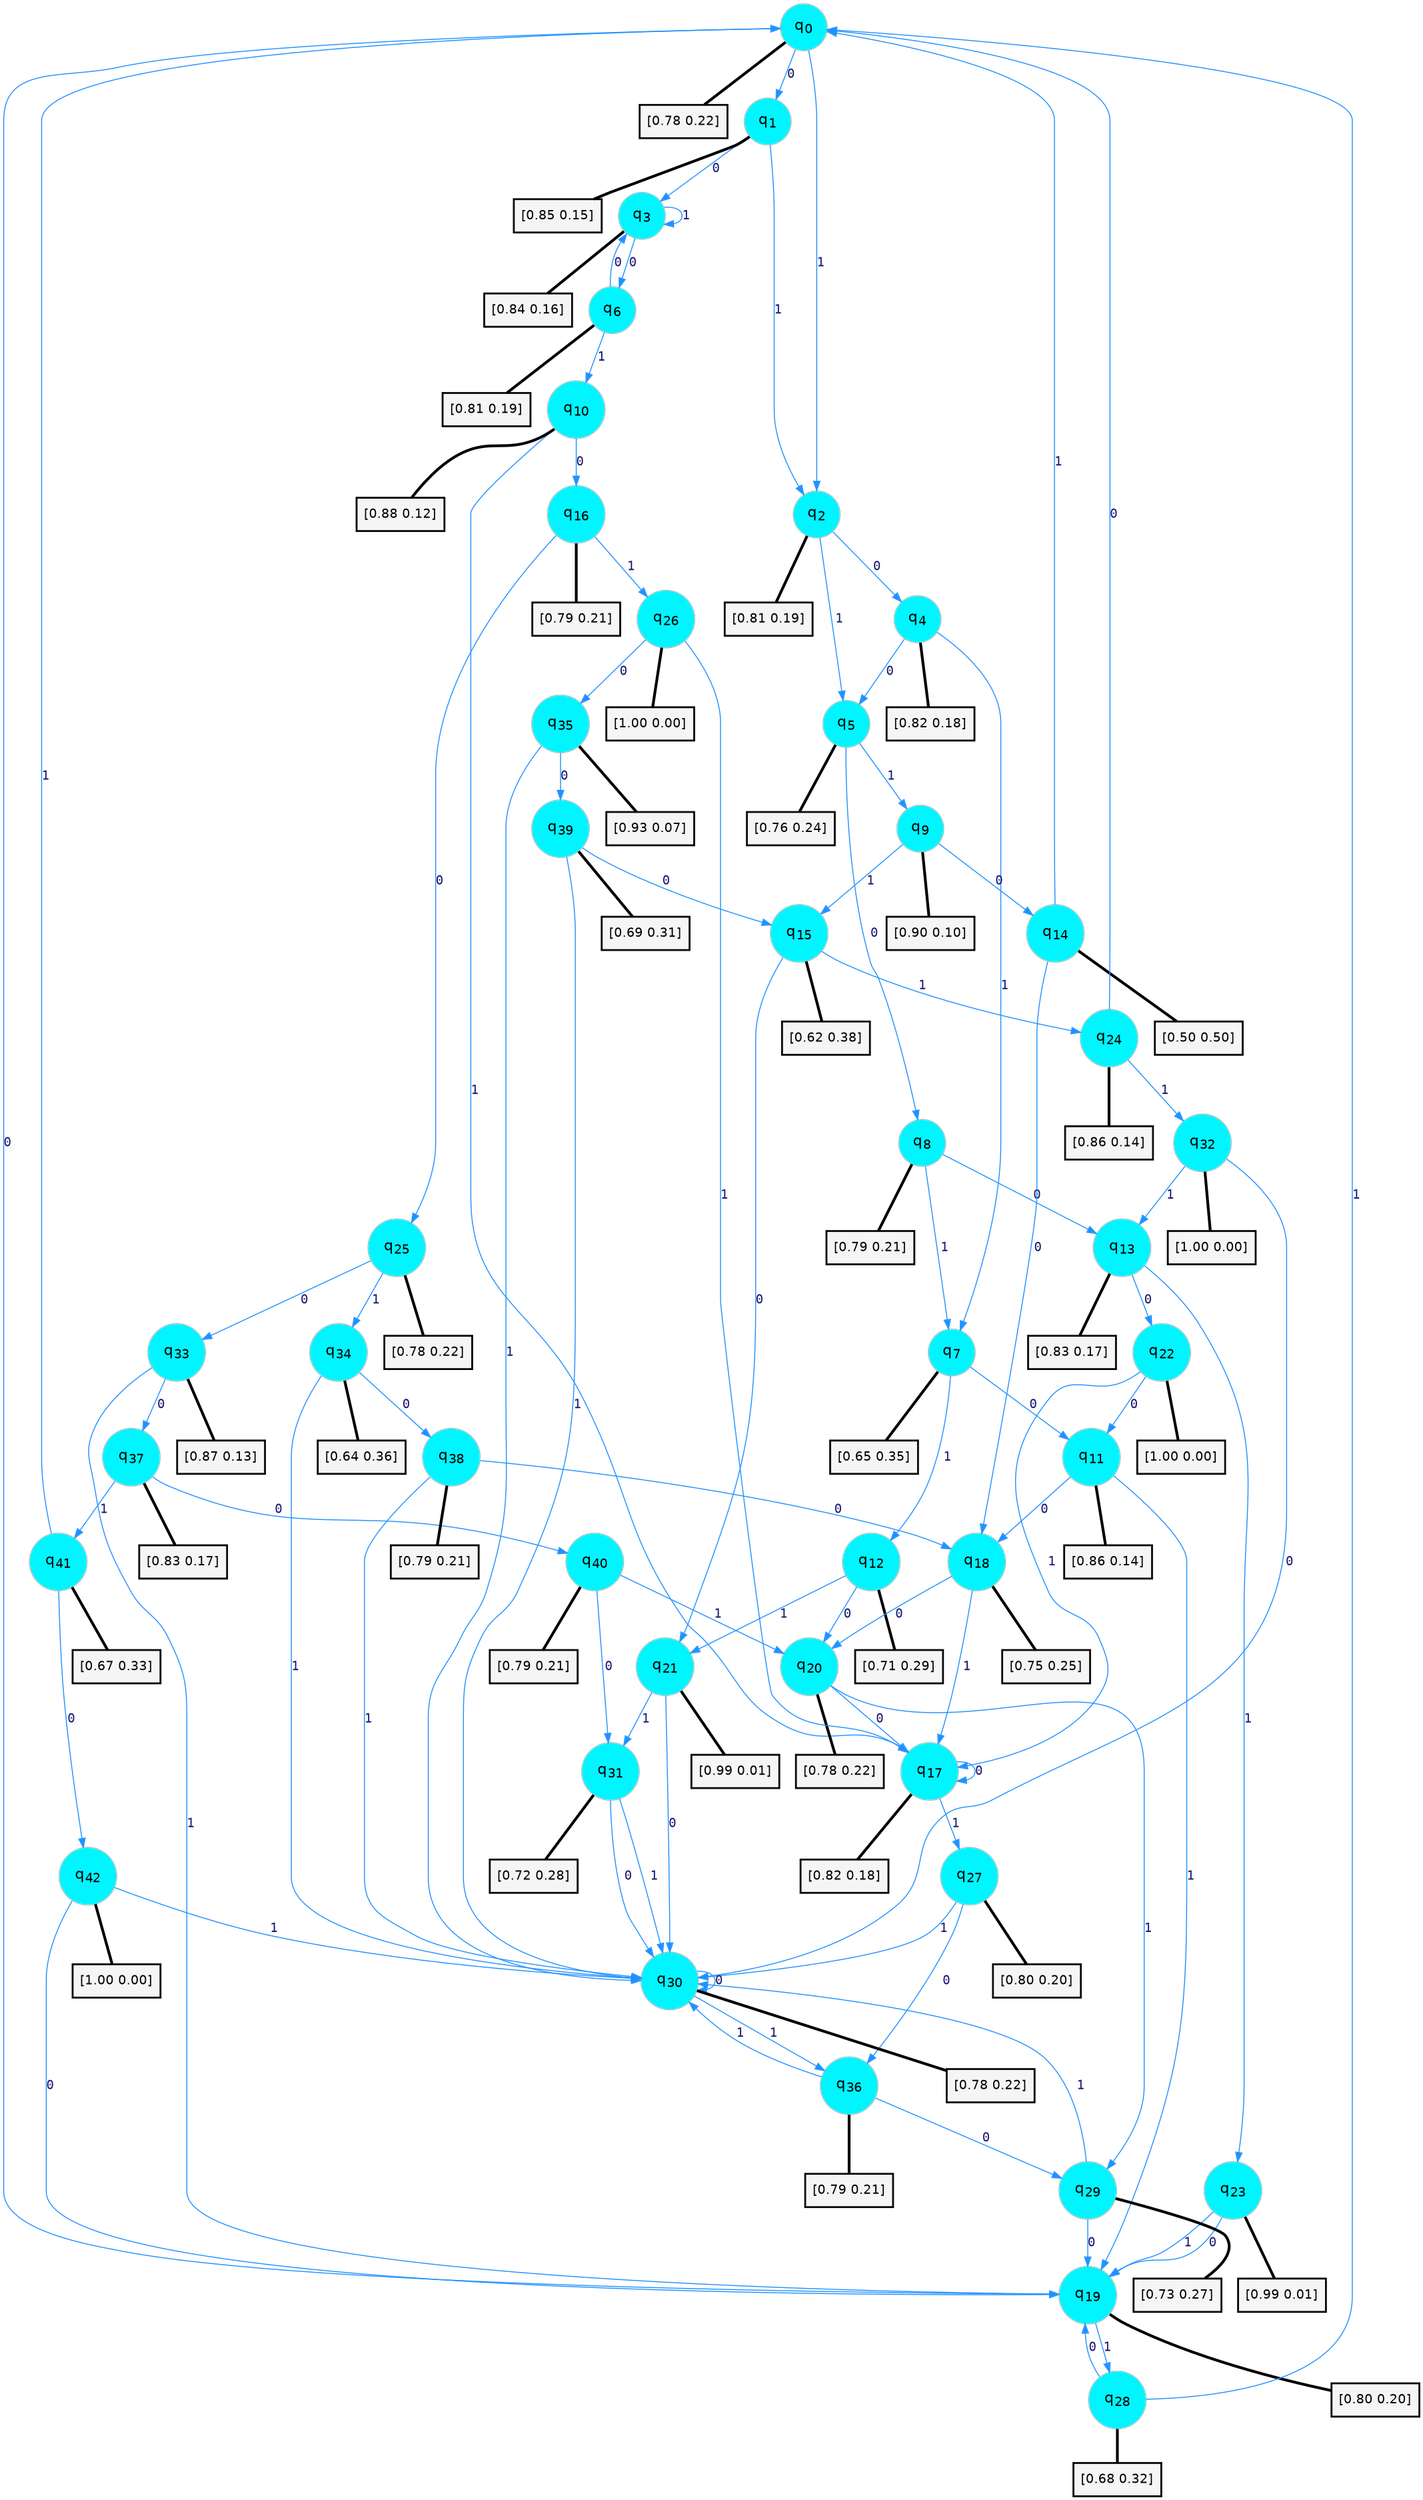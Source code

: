 digraph G {
graph [
bgcolor=transparent, dpi=300, rankdir=TD, size="40,25"];
node [
color=gray, fillcolor=turquoise1, fontcolor=black, fontname=Helvetica, fontsize=16, fontweight=bold, shape=circle, style=filled];
edge [
arrowsize=1, color=dodgerblue1, fontcolor=midnightblue, fontname=courier, fontweight=bold, penwidth=1, style=solid, weight=20];
0[label=<q<SUB>0</SUB>>];
1[label=<q<SUB>1</SUB>>];
2[label=<q<SUB>2</SUB>>];
3[label=<q<SUB>3</SUB>>];
4[label=<q<SUB>4</SUB>>];
5[label=<q<SUB>5</SUB>>];
6[label=<q<SUB>6</SUB>>];
7[label=<q<SUB>7</SUB>>];
8[label=<q<SUB>8</SUB>>];
9[label=<q<SUB>9</SUB>>];
10[label=<q<SUB>10</SUB>>];
11[label=<q<SUB>11</SUB>>];
12[label=<q<SUB>12</SUB>>];
13[label=<q<SUB>13</SUB>>];
14[label=<q<SUB>14</SUB>>];
15[label=<q<SUB>15</SUB>>];
16[label=<q<SUB>16</SUB>>];
17[label=<q<SUB>17</SUB>>];
18[label=<q<SUB>18</SUB>>];
19[label=<q<SUB>19</SUB>>];
20[label=<q<SUB>20</SUB>>];
21[label=<q<SUB>21</SUB>>];
22[label=<q<SUB>22</SUB>>];
23[label=<q<SUB>23</SUB>>];
24[label=<q<SUB>24</SUB>>];
25[label=<q<SUB>25</SUB>>];
26[label=<q<SUB>26</SUB>>];
27[label=<q<SUB>27</SUB>>];
28[label=<q<SUB>28</SUB>>];
29[label=<q<SUB>29</SUB>>];
30[label=<q<SUB>30</SUB>>];
31[label=<q<SUB>31</SUB>>];
32[label=<q<SUB>32</SUB>>];
33[label=<q<SUB>33</SUB>>];
34[label=<q<SUB>34</SUB>>];
35[label=<q<SUB>35</SUB>>];
36[label=<q<SUB>36</SUB>>];
37[label=<q<SUB>37</SUB>>];
38[label=<q<SUB>38</SUB>>];
39[label=<q<SUB>39</SUB>>];
40[label=<q<SUB>40</SUB>>];
41[label=<q<SUB>41</SUB>>];
42[label=<q<SUB>42</SUB>>];
43[label="[0.78 0.22]", shape=box,fontcolor=black, fontname=Helvetica, fontsize=14, penwidth=2, fillcolor=whitesmoke,color=black];
44[label="[0.85 0.15]", shape=box,fontcolor=black, fontname=Helvetica, fontsize=14, penwidth=2, fillcolor=whitesmoke,color=black];
45[label="[0.81 0.19]", shape=box,fontcolor=black, fontname=Helvetica, fontsize=14, penwidth=2, fillcolor=whitesmoke,color=black];
46[label="[0.84 0.16]", shape=box,fontcolor=black, fontname=Helvetica, fontsize=14, penwidth=2, fillcolor=whitesmoke,color=black];
47[label="[0.82 0.18]", shape=box,fontcolor=black, fontname=Helvetica, fontsize=14, penwidth=2, fillcolor=whitesmoke,color=black];
48[label="[0.76 0.24]", shape=box,fontcolor=black, fontname=Helvetica, fontsize=14, penwidth=2, fillcolor=whitesmoke,color=black];
49[label="[0.81 0.19]", shape=box,fontcolor=black, fontname=Helvetica, fontsize=14, penwidth=2, fillcolor=whitesmoke,color=black];
50[label="[0.65 0.35]", shape=box,fontcolor=black, fontname=Helvetica, fontsize=14, penwidth=2, fillcolor=whitesmoke,color=black];
51[label="[0.79 0.21]", shape=box,fontcolor=black, fontname=Helvetica, fontsize=14, penwidth=2, fillcolor=whitesmoke,color=black];
52[label="[0.90 0.10]", shape=box,fontcolor=black, fontname=Helvetica, fontsize=14, penwidth=2, fillcolor=whitesmoke,color=black];
53[label="[0.88 0.12]", shape=box,fontcolor=black, fontname=Helvetica, fontsize=14, penwidth=2, fillcolor=whitesmoke,color=black];
54[label="[0.86 0.14]", shape=box,fontcolor=black, fontname=Helvetica, fontsize=14, penwidth=2, fillcolor=whitesmoke,color=black];
55[label="[0.71 0.29]", shape=box,fontcolor=black, fontname=Helvetica, fontsize=14, penwidth=2, fillcolor=whitesmoke,color=black];
56[label="[0.83 0.17]", shape=box,fontcolor=black, fontname=Helvetica, fontsize=14, penwidth=2, fillcolor=whitesmoke,color=black];
57[label="[0.50 0.50]", shape=box,fontcolor=black, fontname=Helvetica, fontsize=14, penwidth=2, fillcolor=whitesmoke,color=black];
58[label="[0.62 0.38]", shape=box,fontcolor=black, fontname=Helvetica, fontsize=14, penwidth=2, fillcolor=whitesmoke,color=black];
59[label="[0.79 0.21]", shape=box,fontcolor=black, fontname=Helvetica, fontsize=14, penwidth=2, fillcolor=whitesmoke,color=black];
60[label="[0.82 0.18]", shape=box,fontcolor=black, fontname=Helvetica, fontsize=14, penwidth=2, fillcolor=whitesmoke,color=black];
61[label="[0.75 0.25]", shape=box,fontcolor=black, fontname=Helvetica, fontsize=14, penwidth=2, fillcolor=whitesmoke,color=black];
62[label="[0.80 0.20]", shape=box,fontcolor=black, fontname=Helvetica, fontsize=14, penwidth=2, fillcolor=whitesmoke,color=black];
63[label="[0.78 0.22]", shape=box,fontcolor=black, fontname=Helvetica, fontsize=14, penwidth=2, fillcolor=whitesmoke,color=black];
64[label="[0.99 0.01]", shape=box,fontcolor=black, fontname=Helvetica, fontsize=14, penwidth=2, fillcolor=whitesmoke,color=black];
65[label="[1.00 0.00]", shape=box,fontcolor=black, fontname=Helvetica, fontsize=14, penwidth=2, fillcolor=whitesmoke,color=black];
66[label="[0.99 0.01]", shape=box,fontcolor=black, fontname=Helvetica, fontsize=14, penwidth=2, fillcolor=whitesmoke,color=black];
67[label="[0.86 0.14]", shape=box,fontcolor=black, fontname=Helvetica, fontsize=14, penwidth=2, fillcolor=whitesmoke,color=black];
68[label="[0.78 0.22]", shape=box,fontcolor=black, fontname=Helvetica, fontsize=14, penwidth=2, fillcolor=whitesmoke,color=black];
69[label="[1.00 0.00]", shape=box,fontcolor=black, fontname=Helvetica, fontsize=14, penwidth=2, fillcolor=whitesmoke,color=black];
70[label="[0.80 0.20]", shape=box,fontcolor=black, fontname=Helvetica, fontsize=14, penwidth=2, fillcolor=whitesmoke,color=black];
71[label="[0.68 0.32]", shape=box,fontcolor=black, fontname=Helvetica, fontsize=14, penwidth=2, fillcolor=whitesmoke,color=black];
72[label="[0.73 0.27]", shape=box,fontcolor=black, fontname=Helvetica, fontsize=14, penwidth=2, fillcolor=whitesmoke,color=black];
73[label="[0.78 0.22]", shape=box,fontcolor=black, fontname=Helvetica, fontsize=14, penwidth=2, fillcolor=whitesmoke,color=black];
74[label="[0.72 0.28]", shape=box,fontcolor=black, fontname=Helvetica, fontsize=14, penwidth=2, fillcolor=whitesmoke,color=black];
75[label="[1.00 0.00]", shape=box,fontcolor=black, fontname=Helvetica, fontsize=14, penwidth=2, fillcolor=whitesmoke,color=black];
76[label="[0.87 0.13]", shape=box,fontcolor=black, fontname=Helvetica, fontsize=14, penwidth=2, fillcolor=whitesmoke,color=black];
77[label="[0.64 0.36]", shape=box,fontcolor=black, fontname=Helvetica, fontsize=14, penwidth=2, fillcolor=whitesmoke,color=black];
78[label="[0.93 0.07]", shape=box,fontcolor=black, fontname=Helvetica, fontsize=14, penwidth=2, fillcolor=whitesmoke,color=black];
79[label="[0.79 0.21]", shape=box,fontcolor=black, fontname=Helvetica, fontsize=14, penwidth=2, fillcolor=whitesmoke,color=black];
80[label="[0.83 0.17]", shape=box,fontcolor=black, fontname=Helvetica, fontsize=14, penwidth=2, fillcolor=whitesmoke,color=black];
81[label="[0.79 0.21]", shape=box,fontcolor=black, fontname=Helvetica, fontsize=14, penwidth=2, fillcolor=whitesmoke,color=black];
82[label="[0.69 0.31]", shape=box,fontcolor=black, fontname=Helvetica, fontsize=14, penwidth=2, fillcolor=whitesmoke,color=black];
83[label="[0.79 0.21]", shape=box,fontcolor=black, fontname=Helvetica, fontsize=14, penwidth=2, fillcolor=whitesmoke,color=black];
84[label="[0.67 0.33]", shape=box,fontcolor=black, fontname=Helvetica, fontsize=14, penwidth=2, fillcolor=whitesmoke,color=black];
85[label="[1.00 0.00]", shape=box,fontcolor=black, fontname=Helvetica, fontsize=14, penwidth=2, fillcolor=whitesmoke,color=black];
0->1 [label=0];
0->2 [label=1];
0->43 [arrowhead=none, penwidth=3,color=black];
1->3 [label=0];
1->2 [label=1];
1->44 [arrowhead=none, penwidth=3,color=black];
2->4 [label=0];
2->5 [label=1];
2->45 [arrowhead=none, penwidth=3,color=black];
3->6 [label=0];
3->3 [label=1];
3->46 [arrowhead=none, penwidth=3,color=black];
4->5 [label=0];
4->7 [label=1];
4->47 [arrowhead=none, penwidth=3,color=black];
5->8 [label=0];
5->9 [label=1];
5->48 [arrowhead=none, penwidth=3,color=black];
6->3 [label=0];
6->10 [label=1];
6->49 [arrowhead=none, penwidth=3,color=black];
7->11 [label=0];
7->12 [label=1];
7->50 [arrowhead=none, penwidth=3,color=black];
8->13 [label=0];
8->7 [label=1];
8->51 [arrowhead=none, penwidth=3,color=black];
9->14 [label=0];
9->15 [label=1];
9->52 [arrowhead=none, penwidth=3,color=black];
10->16 [label=0];
10->17 [label=1];
10->53 [arrowhead=none, penwidth=3,color=black];
11->18 [label=0];
11->19 [label=1];
11->54 [arrowhead=none, penwidth=3,color=black];
12->20 [label=0];
12->21 [label=1];
12->55 [arrowhead=none, penwidth=3,color=black];
13->22 [label=0];
13->23 [label=1];
13->56 [arrowhead=none, penwidth=3,color=black];
14->18 [label=0];
14->0 [label=1];
14->57 [arrowhead=none, penwidth=3,color=black];
15->21 [label=0];
15->24 [label=1];
15->58 [arrowhead=none, penwidth=3,color=black];
16->25 [label=0];
16->26 [label=1];
16->59 [arrowhead=none, penwidth=3,color=black];
17->17 [label=0];
17->27 [label=1];
17->60 [arrowhead=none, penwidth=3,color=black];
18->20 [label=0];
18->17 [label=1];
18->61 [arrowhead=none, penwidth=3,color=black];
19->0 [label=0];
19->28 [label=1];
19->62 [arrowhead=none, penwidth=3,color=black];
20->17 [label=0];
20->29 [label=1];
20->63 [arrowhead=none, penwidth=3,color=black];
21->30 [label=0];
21->31 [label=1];
21->64 [arrowhead=none, penwidth=3,color=black];
22->11 [label=0];
22->17 [label=1];
22->65 [arrowhead=none, penwidth=3,color=black];
23->19 [label=0];
23->19 [label=1];
23->66 [arrowhead=none, penwidth=3,color=black];
24->0 [label=0];
24->32 [label=1];
24->67 [arrowhead=none, penwidth=3,color=black];
25->33 [label=0];
25->34 [label=1];
25->68 [arrowhead=none, penwidth=3,color=black];
26->35 [label=0];
26->17 [label=1];
26->69 [arrowhead=none, penwidth=3,color=black];
27->36 [label=0];
27->30 [label=1];
27->70 [arrowhead=none, penwidth=3,color=black];
28->19 [label=0];
28->0 [label=1];
28->71 [arrowhead=none, penwidth=3,color=black];
29->19 [label=0];
29->30 [label=1];
29->72 [arrowhead=none, penwidth=3,color=black];
30->30 [label=0];
30->36 [label=1];
30->73 [arrowhead=none, penwidth=3,color=black];
31->30 [label=0];
31->30 [label=1];
31->74 [arrowhead=none, penwidth=3,color=black];
32->30 [label=0];
32->13 [label=1];
32->75 [arrowhead=none, penwidth=3,color=black];
33->37 [label=0];
33->19 [label=1];
33->76 [arrowhead=none, penwidth=3,color=black];
34->38 [label=0];
34->30 [label=1];
34->77 [arrowhead=none, penwidth=3,color=black];
35->39 [label=0];
35->30 [label=1];
35->78 [arrowhead=none, penwidth=3,color=black];
36->29 [label=0];
36->30 [label=1];
36->79 [arrowhead=none, penwidth=3,color=black];
37->40 [label=0];
37->41 [label=1];
37->80 [arrowhead=none, penwidth=3,color=black];
38->18 [label=0];
38->30 [label=1];
38->81 [arrowhead=none, penwidth=3,color=black];
39->15 [label=0];
39->30 [label=1];
39->82 [arrowhead=none, penwidth=3,color=black];
40->31 [label=0];
40->20 [label=1];
40->83 [arrowhead=none, penwidth=3,color=black];
41->42 [label=0];
41->0 [label=1];
41->84 [arrowhead=none, penwidth=3,color=black];
42->19 [label=0];
42->30 [label=1];
42->85 [arrowhead=none, penwidth=3,color=black];
}
